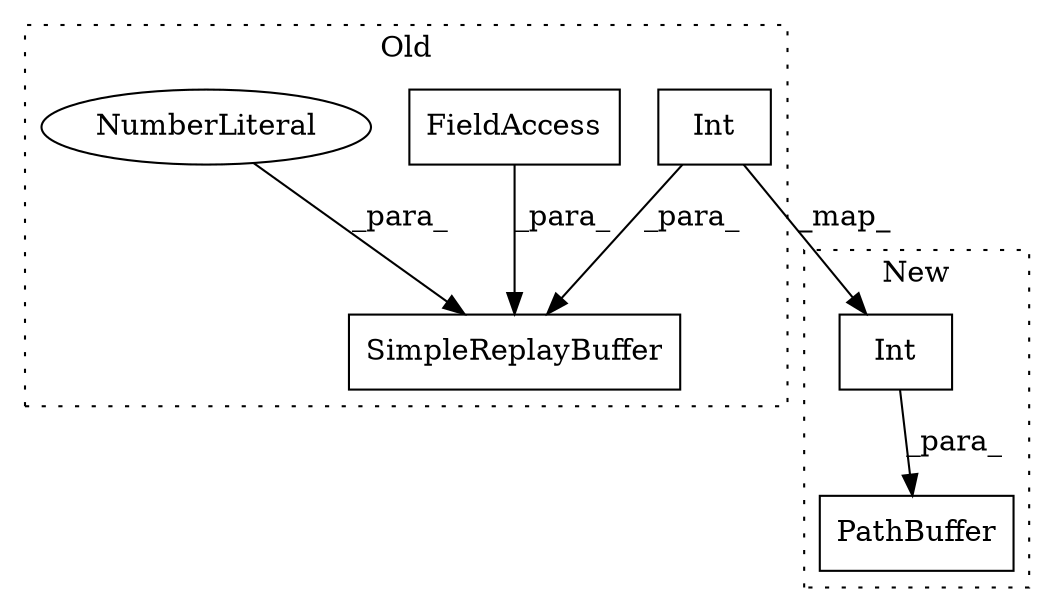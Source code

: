 digraph G {
subgraph cluster0 {
1 [label="SimpleReplayBuffer" a="32" s="1221,1267" l="19,1" shape="box"];
3 [label="FieldAccess" a="22" s="1240" l="8" shape="box"];
4 [label="NumberLiteral" a="34" s="1264" l="3" shape="ellipse"];
5 [label="Int" a="32" s="1249,1262" l="4,1" shape="box"];
label = "Old";
style="dotted";
}
subgraph cluster1 {
2 [label="PathBuffer" a="32" s="1205,1230" l="11,1" shape="box"];
6 [label="Int" a="32" s="1216,1229" l="4,1" shape="box"];
label = "New";
style="dotted";
}
3 -> 1 [label="_para_"];
4 -> 1 [label="_para_"];
5 -> 1 [label="_para_"];
5 -> 6 [label="_map_"];
6 -> 2 [label="_para_"];
}